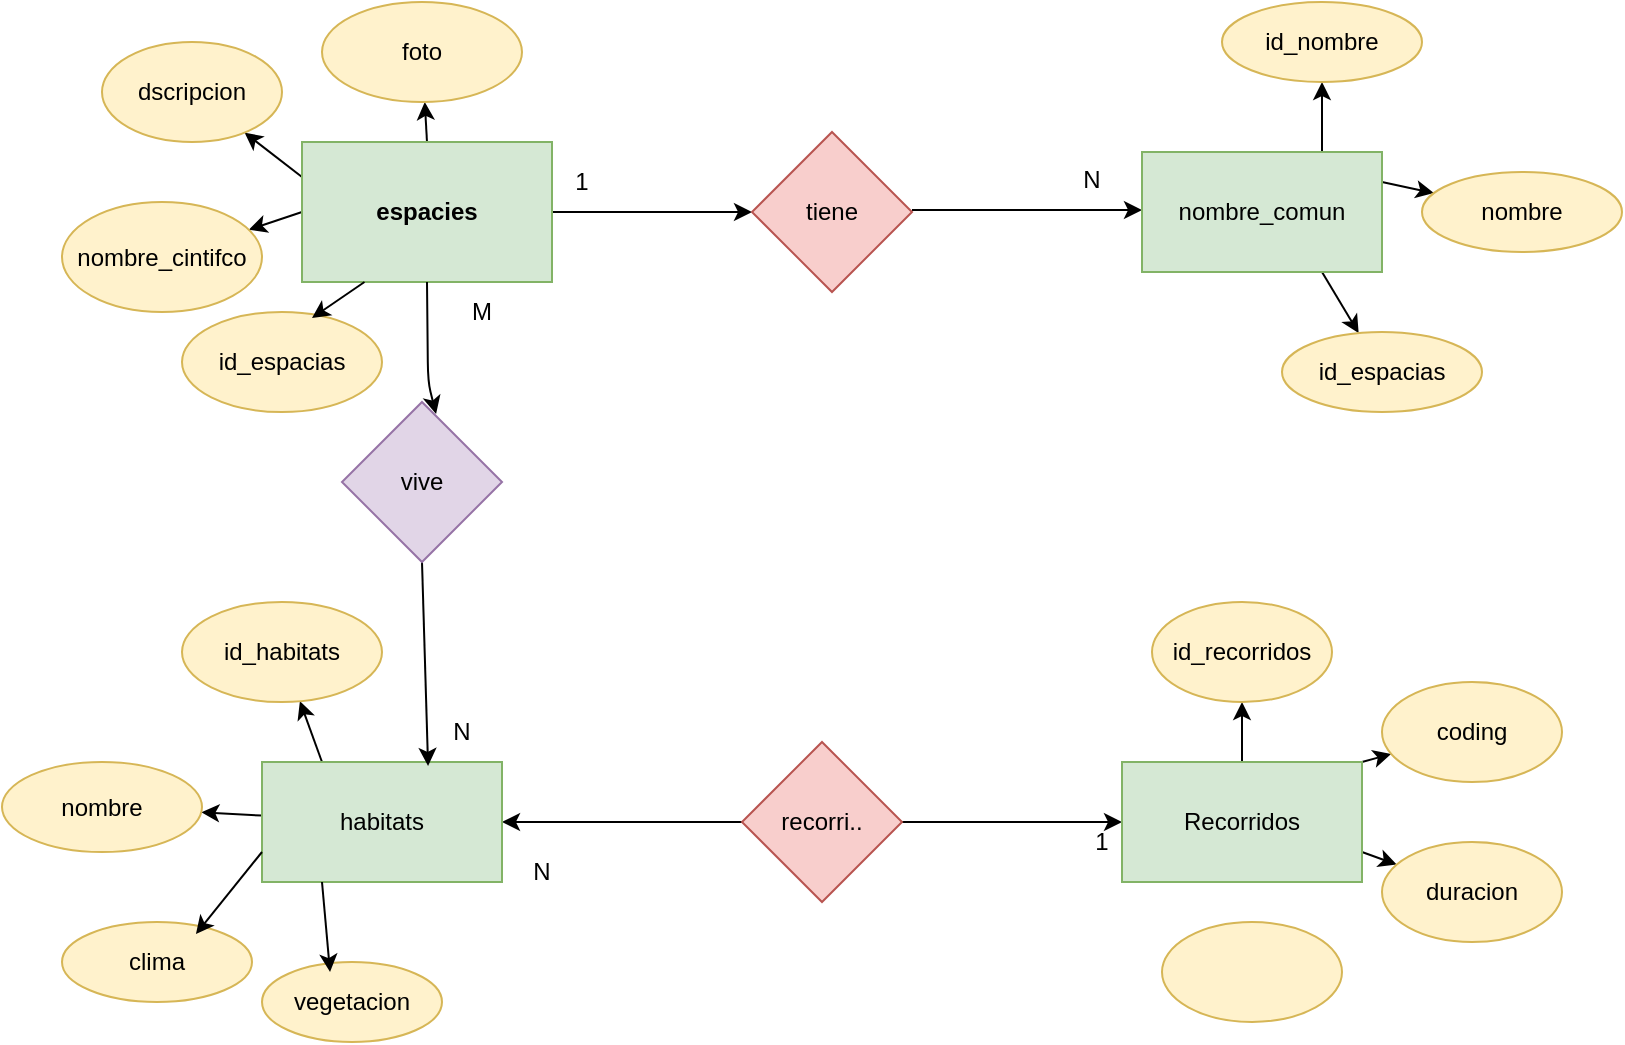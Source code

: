 <mxfile>
    <diagram id="gaM5V_7bq8EI3xDHF5Pt" name="Page-1">
        <mxGraphModel dx="1386" dy="899" grid="1" gridSize="10" guides="1" tooltips="1" connect="1" arrows="1" fold="1" page="1" pageScale="1" pageWidth="850" pageHeight="1100" math="0" shadow="0">
            <root>
                <mxCell id="0"/>
                <mxCell id="1" parent="0"/>
                <mxCell id="8" style="edgeStyle=none;html=1;exitX=0.5;exitY=0;exitDx=0;exitDy=0;" edge="1" parent="1" source="2" target="6">
                    <mxGeometry relative="1" as="geometry"/>
                </mxCell>
                <mxCell id="9" style="edgeStyle=none;html=1;exitX=0;exitY=0.25;exitDx=0;exitDy=0;" edge="1" parent="1" source="2" target="5">
                    <mxGeometry relative="1" as="geometry"/>
                </mxCell>
                <mxCell id="10" style="edgeStyle=none;html=1;exitX=0;exitY=0.5;exitDx=0;exitDy=0;" edge="1" parent="1" source="2" target="4">
                    <mxGeometry relative="1" as="geometry"/>
                </mxCell>
                <mxCell id="15" style="edgeStyle=none;html=1;exitX=1;exitY=0.5;exitDx=0;exitDy=0;" edge="1" parent="1" source="2" target="13">
                    <mxGeometry relative="1" as="geometry"/>
                </mxCell>
                <mxCell id="2" value="espacies" style="rounded=0;whiteSpace=wrap;html=1;fillColor=#d5e8d4;strokeColor=#82b366;fontStyle=1" vertex="1" parent="1">
                    <mxGeometry x="160" y="220" width="125" height="70" as="geometry"/>
                </mxCell>
                <mxCell id="3" value="id_espacias" style="ellipse;whiteSpace=wrap;html=1;fillColor=#fff2cc;strokeColor=#d6b656;" vertex="1" parent="1">
                    <mxGeometry x="100" y="305" width="100" height="50" as="geometry"/>
                </mxCell>
                <mxCell id="4" value="nombre_cintifco" style="ellipse;whiteSpace=wrap;html=1;fillColor=#fff2cc;strokeColor=#d6b656;" vertex="1" parent="1">
                    <mxGeometry x="40" y="250" width="100" height="55" as="geometry"/>
                </mxCell>
                <mxCell id="5" value="dscripcion" style="ellipse;whiteSpace=wrap;html=1;fillColor=#fff2cc;strokeColor=#d6b656;" vertex="1" parent="1">
                    <mxGeometry x="60" y="170" width="90" height="50" as="geometry"/>
                </mxCell>
                <mxCell id="6" value="foto" style="ellipse;whiteSpace=wrap;html=1;fillColor=#fff2cc;strokeColor=#d6b656;" vertex="1" parent="1">
                    <mxGeometry x="170" y="150" width="100" height="50" as="geometry"/>
                </mxCell>
                <mxCell id="12" style="edgeStyle=none;html=1;exitX=0.25;exitY=1;exitDx=0;exitDy=0;entryX=0.65;entryY=0.06;entryDx=0;entryDy=0;entryPerimeter=0;" edge="1" parent="1" source="2" target="3">
                    <mxGeometry relative="1" as="geometry"/>
                </mxCell>
                <mxCell id="18" style="edgeStyle=none;html=1;exitX=1;exitY=0.5;exitDx=0;exitDy=0;entryX=0;entryY=0.5;entryDx=0;entryDy=0;" edge="1" parent="1">
                    <mxGeometry relative="1" as="geometry">
                        <mxPoint x="465" y="254" as="sourcePoint"/>
                        <mxPoint x="580" y="254" as="targetPoint"/>
                    </mxGeometry>
                </mxCell>
                <mxCell id="13" value="tiene" style="rhombus;whiteSpace=wrap;html=1;fillColor=#f8cecc;strokeColor=#b85450;" vertex="1" parent="1">
                    <mxGeometry x="385" y="215" width="80" height="80" as="geometry"/>
                </mxCell>
                <mxCell id="22" style="edgeStyle=none;html=1;exitX=0.75;exitY=0;exitDx=0;exitDy=0;entryX=0.5;entryY=1;entryDx=0;entryDy=0;" edge="1" parent="1" source="17" target="19">
                    <mxGeometry relative="1" as="geometry"/>
                </mxCell>
                <mxCell id="23" style="edgeStyle=none;html=1;exitX=1;exitY=0.25;exitDx=0;exitDy=0;" edge="1" parent="1" source="17" target="21">
                    <mxGeometry relative="1" as="geometry"/>
                </mxCell>
                <mxCell id="24" style="edgeStyle=none;html=1;exitX=0.75;exitY=1;exitDx=0;exitDy=0;" edge="1" parent="1" source="17" target="20">
                    <mxGeometry relative="1" as="geometry"/>
                </mxCell>
                <mxCell id="17" value="nombre_comun" style="rounded=0;whiteSpace=wrap;html=1;fillColor=#d5e8d4;strokeColor=#82b366;" vertex="1" parent="1">
                    <mxGeometry x="580" y="225" width="120" height="60" as="geometry"/>
                </mxCell>
                <mxCell id="19" value="id_nombre" style="ellipse;whiteSpace=wrap;html=1;fillColor=#fff2cc;strokeColor=#d6b656;" vertex="1" parent="1">
                    <mxGeometry x="620" y="150" width="100" height="40" as="geometry"/>
                </mxCell>
                <mxCell id="20" value="id_espacias" style="ellipse;whiteSpace=wrap;html=1;fillColor=#fff2cc;strokeColor=#d6b656;" vertex="1" parent="1">
                    <mxGeometry x="650" y="315" width="100" height="40" as="geometry"/>
                </mxCell>
                <mxCell id="21" value="nombre" style="ellipse;whiteSpace=wrap;html=1;fillColor=#fff2cc;strokeColor=#d6b656;" vertex="1" parent="1">
                    <mxGeometry x="720" y="235" width="100" height="40" as="geometry"/>
                </mxCell>
                <mxCell id="38" style="edgeStyle=none;html=1;exitX=0;exitY=0.5;exitDx=0;exitDy=0;entryX=1;entryY=0.5;entryDx=0;entryDy=0;" edge="1" parent="1" source="28" target="29">
                    <mxGeometry relative="1" as="geometry"/>
                </mxCell>
                <mxCell id="39" style="edgeStyle=none;html=1;exitX=1;exitY=0.5;exitDx=0;exitDy=0;" edge="1" parent="1" source="28" target="40">
                    <mxGeometry relative="1" as="geometry">
                        <mxPoint x="630" y="560" as="targetPoint"/>
                    </mxGeometry>
                </mxCell>
                <mxCell id="28" value="recorri.." style="rhombus;whiteSpace=wrap;html=1;fillColor=#f8cecc;strokeColor=#b85450;" vertex="1" parent="1">
                    <mxGeometry x="380" y="520" width="80" height="80" as="geometry"/>
                </mxCell>
                <mxCell id="32" style="edgeStyle=none;html=1;exitX=0.25;exitY=0;exitDx=0;exitDy=0;" edge="1" parent="1" source="29" target="30">
                    <mxGeometry relative="1" as="geometry"/>
                </mxCell>
                <mxCell id="33" value="" style="edgeStyle=none;html=1;" edge="1" parent="1" source="29" target="31">
                    <mxGeometry relative="1" as="geometry"/>
                </mxCell>
                <mxCell id="29" value="habitats" style="rounded=0;whiteSpace=wrap;html=1;fillColor=#d5e8d4;strokeColor=#82b366;" vertex="1" parent="1">
                    <mxGeometry x="140" y="530" width="120" height="60" as="geometry"/>
                </mxCell>
                <mxCell id="30" value="id_habitats" style="ellipse;whiteSpace=wrap;html=1;fillColor=#fff2cc;strokeColor=#d6b656;" vertex="1" parent="1">
                    <mxGeometry x="100" y="450" width="100" height="50" as="geometry"/>
                </mxCell>
                <mxCell id="31" value="nombre" style="ellipse;whiteSpace=wrap;html=1;fillColor=#fff2cc;strokeColor=#d6b656;" vertex="1" parent="1">
                    <mxGeometry x="10" y="530" width="100" height="45" as="geometry"/>
                </mxCell>
                <mxCell id="34" value="clima" style="ellipse;whiteSpace=wrap;html=1;fillColor=#fff2cc;strokeColor=#d6b656;" vertex="1" parent="1">
                    <mxGeometry x="40" y="610" width="95" height="40" as="geometry"/>
                </mxCell>
                <mxCell id="35" value="vegetacion" style="ellipse;whiteSpace=wrap;html=1;fillColor=#fff2cc;strokeColor=#d6b656;" vertex="1" parent="1">
                    <mxGeometry x="140" y="630" width="90" height="40" as="geometry"/>
                </mxCell>
                <mxCell id="36" style="edgeStyle=none;html=1;exitX=0;exitY=0.75;exitDx=0;exitDy=0;entryX=0.705;entryY=0.15;entryDx=0;entryDy=0;entryPerimeter=0;" edge="1" parent="1" source="29" target="34">
                    <mxGeometry relative="1" as="geometry"/>
                </mxCell>
                <mxCell id="37" style="edgeStyle=none;html=1;exitX=0.25;exitY=1;exitDx=0;exitDy=0;entryX=0.378;entryY=0.125;entryDx=0;entryDy=0;entryPerimeter=0;" edge="1" parent="1" source="29" target="35">
                    <mxGeometry relative="1" as="geometry"/>
                </mxCell>
                <mxCell id="57" style="edgeStyle=none;html=1;exitX=0.5;exitY=0;exitDx=0;exitDy=0;" edge="1" parent="1" source="40" target="41">
                    <mxGeometry relative="1" as="geometry"/>
                </mxCell>
                <mxCell id="58" style="edgeStyle=none;html=1;exitX=1;exitY=0;exitDx=0;exitDy=0;" edge="1" parent="1" source="40" target="42">
                    <mxGeometry relative="1" as="geometry"/>
                </mxCell>
                <mxCell id="59" style="edgeStyle=none;html=1;exitX=1;exitY=0.75;exitDx=0;exitDy=0;" edge="1" parent="1" source="40" target="43">
                    <mxGeometry relative="1" as="geometry"/>
                </mxCell>
                <mxCell id="40" value="Recorridos" style="rounded=0;whiteSpace=wrap;html=1;fillColor=#d5e8d4;strokeColor=#82b366;" vertex="1" parent="1">
                    <mxGeometry x="570" y="530" width="120" height="60" as="geometry"/>
                </mxCell>
                <mxCell id="41" value="id_recorridos" style="ellipse;whiteSpace=wrap;html=1;fillColor=#fff2cc;strokeColor=#d6b656;" vertex="1" parent="1">
                    <mxGeometry x="585" y="450" width="90" height="50" as="geometry"/>
                </mxCell>
                <mxCell id="42" value="coding" style="ellipse;whiteSpace=wrap;html=1;fillColor=#fff2cc;strokeColor=#d6b656;" vertex="1" parent="1">
                    <mxGeometry x="700" y="490" width="90" height="50" as="geometry"/>
                </mxCell>
                <mxCell id="43" value="duracion" style="ellipse;whiteSpace=wrap;html=1;fillColor=#fff2cc;strokeColor=#d6b656;" vertex="1" parent="1">
                    <mxGeometry x="700" y="570" width="90" height="50" as="geometry"/>
                </mxCell>
                <mxCell id="44" value="" style="ellipse;whiteSpace=wrap;html=1;fillColor=#fff2cc;strokeColor=#d6b656;" vertex="1" parent="1">
                    <mxGeometry x="590" y="610" width="90" height="50" as="geometry"/>
                </mxCell>
                <mxCell id="47" style="edgeStyle=none;html=1;exitX=0.5;exitY=1;exitDx=0;exitDy=0;entryX=0.692;entryY=0.033;entryDx=0;entryDy=0;entryPerimeter=0;" edge="1" parent="1" source="25" target="29">
                    <mxGeometry relative="1" as="geometry"/>
                </mxCell>
                <mxCell id="48" value="1" style="text;html=1;align=center;verticalAlign=middle;whiteSpace=wrap;rounded=0;" vertex="1" parent="1">
                    <mxGeometry x="270" y="225" width="60" height="30" as="geometry"/>
                </mxCell>
                <mxCell id="49" value="N" style="text;html=1;align=center;verticalAlign=middle;whiteSpace=wrap;rounded=0;" vertex="1" parent="1">
                    <mxGeometry x="525" y="224" width="60" height="30" as="geometry"/>
                </mxCell>
                <mxCell id="51" value="N" style="text;html=1;align=center;verticalAlign=middle;whiteSpace=wrap;rounded=0;" vertex="1" parent="1">
                    <mxGeometry x="210" y="500" width="60" height="30" as="geometry"/>
                </mxCell>
                <mxCell id="52" value="M" style="text;html=1;align=center;verticalAlign=middle;whiteSpace=wrap;rounded=0;" vertex="1" parent="1">
                    <mxGeometry x="220" y="290" width="60" height="30" as="geometry"/>
                </mxCell>
                <mxCell id="54" value="N" style="text;html=1;align=center;verticalAlign=middle;whiteSpace=wrap;rounded=0;" vertex="1" parent="1">
                    <mxGeometry x="250" y="570" width="60" height="30" as="geometry"/>
                </mxCell>
                <mxCell id="55" value="1" style="text;html=1;align=center;verticalAlign=middle;whiteSpace=wrap;rounded=0;" vertex="1" parent="1">
                    <mxGeometry x="530" y="550" width="60" height="40" as="geometry"/>
                </mxCell>
                <mxCell id="56" value="" style="edgeStyle=none;html=1;exitX=0.5;exitY=1;exitDx=0;exitDy=0;entryX=0.588;entryY=0.075;entryDx=0;entryDy=0;entryPerimeter=0;" edge="1" parent="1" source="2" target="25">
                    <mxGeometry relative="1" as="geometry">
                        <mxPoint x="223" y="290" as="sourcePoint"/>
                        <mxPoint x="223" y="532" as="targetPoint"/>
                        <Array as="points">
                            <mxPoint x="223" y="340"/>
                        </Array>
                    </mxGeometry>
                </mxCell>
                <mxCell id="25" value="vive" style="rhombus;whiteSpace=wrap;html=1;fillColor=#e1d5e7;strokeColor=#9673a6;" vertex="1" parent="1">
                    <mxGeometry x="180" y="350" width="80" height="80" as="geometry"/>
                </mxCell>
            </root>
        </mxGraphModel>
    </diagram>
</mxfile>